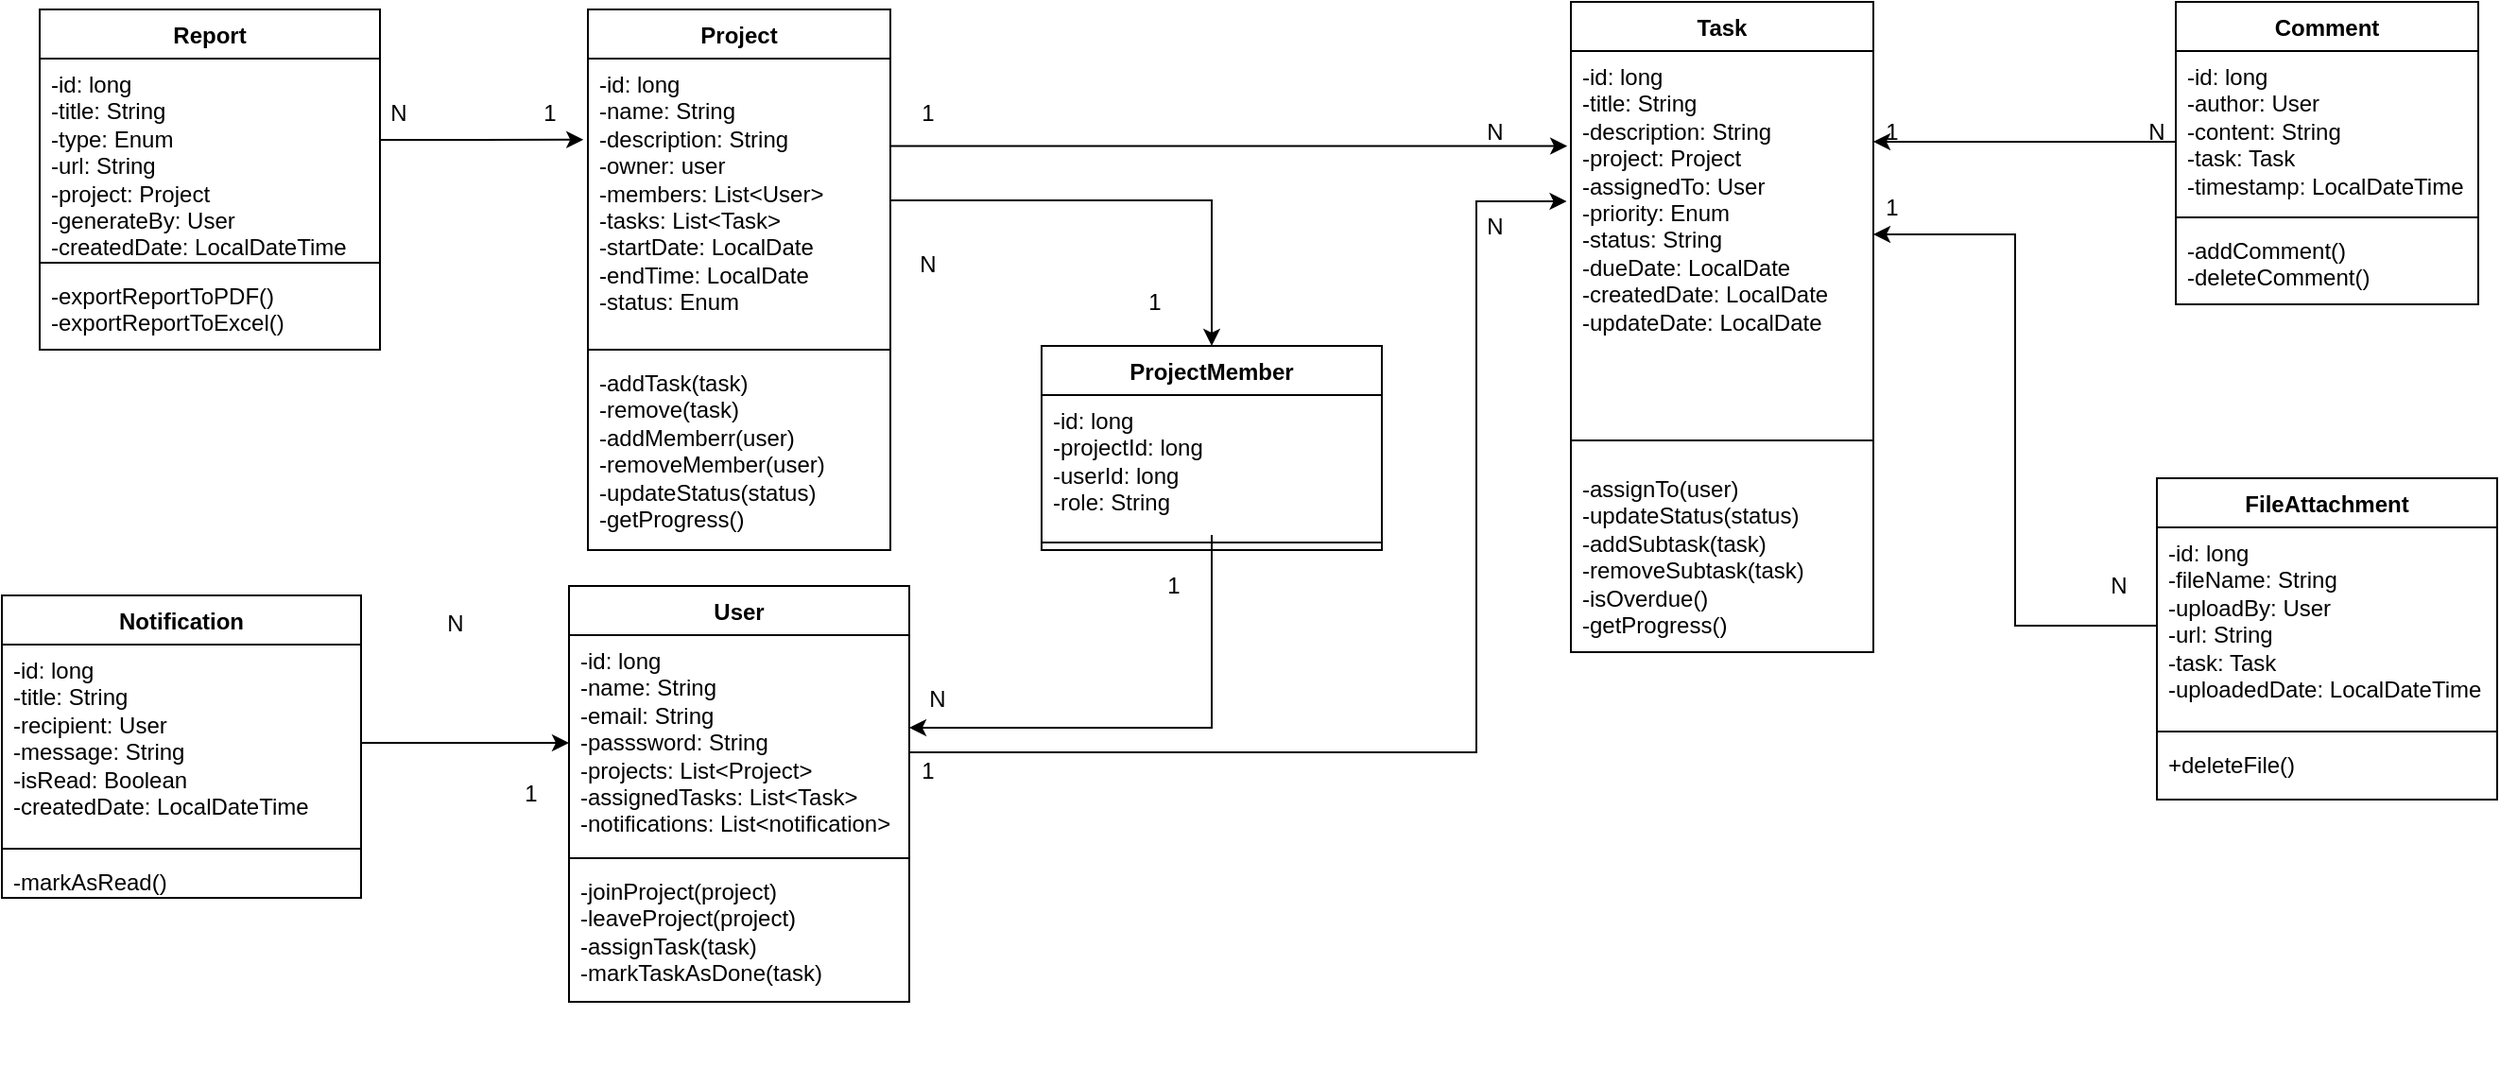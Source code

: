 <mxfile version="26.2.14">
  <diagram id="C5RBs43oDa-KdzZeNtuy" name="Page-1">
    <mxGraphModel dx="2418" dy="670" grid="1" gridSize="10" guides="1" tooltips="1" connect="1" arrows="1" fold="1" page="1" pageScale="1" pageWidth="827" pageHeight="1169" math="0" shadow="0">
      <root>
        <mxCell id="WIyWlLk6GJQsqaUBKTNV-0" />
        <mxCell id="WIyWlLk6GJQsqaUBKTNV-1" parent="WIyWlLk6GJQsqaUBKTNV-0" />
        <mxCell id="zriCwS3uAFaA8U-9Uzes-4" value="Project" style="swimlane;fontStyle=1;align=center;verticalAlign=top;childLayout=stackLayout;horizontal=1;startSize=26;horizontalStack=0;resizeParent=1;resizeParentMax=0;resizeLast=0;collapsible=1;marginBottom=0;whiteSpace=wrap;html=1;" parent="WIyWlLk6GJQsqaUBKTNV-1" vertex="1">
          <mxGeometry x="-470" y="10" width="160" height="286" as="geometry" />
        </mxCell>
        <mxCell id="zriCwS3uAFaA8U-9Uzes-5" value="-id: long&lt;div&gt;-name: String&lt;/div&gt;&lt;div&gt;-description: String&lt;/div&gt;&lt;div&gt;-owner: user&lt;/div&gt;&lt;div&gt;-members: List&amp;lt;User&amp;gt;&lt;/div&gt;&lt;div&gt;-tasks: List&amp;lt;Task&amp;gt;&lt;/div&gt;&lt;div&gt;-startDate: LocalDate&lt;/div&gt;&lt;div&gt;-endTime: LocalDate&lt;/div&gt;&lt;div&gt;-status: Enum&lt;/div&gt;&lt;div&gt;&lt;br&gt;&lt;/div&gt;" style="text;strokeColor=none;fillColor=none;align=left;verticalAlign=top;spacingLeft=4;spacingRight=4;overflow=hidden;rotatable=0;points=[[0,0.5],[1,0.5]];portConstraint=eastwest;whiteSpace=wrap;html=1;" parent="zriCwS3uAFaA8U-9Uzes-4" vertex="1">
          <mxGeometry y="26" width="160" height="150" as="geometry" />
        </mxCell>
        <mxCell id="zriCwS3uAFaA8U-9Uzes-6" value="" style="line;strokeWidth=1;fillColor=none;align=left;verticalAlign=middle;spacingTop=-1;spacingLeft=3;spacingRight=3;rotatable=0;labelPosition=right;points=[];portConstraint=eastwest;strokeColor=inherit;" parent="zriCwS3uAFaA8U-9Uzes-4" vertex="1">
          <mxGeometry y="176" width="160" height="8" as="geometry" />
        </mxCell>
        <mxCell id="zriCwS3uAFaA8U-9Uzes-7" value="-addTask(task)&lt;div&gt;-remove(task)&lt;/div&gt;&lt;div&gt;-addMemberr(user)&lt;/div&gt;&lt;div&gt;-removeMember(user)&lt;/div&gt;&lt;div&gt;-updateStatus(status)&lt;/div&gt;&lt;div&gt;-getProgress()&lt;/div&gt;" style="text;strokeColor=none;fillColor=none;align=left;verticalAlign=top;spacingLeft=4;spacingRight=4;overflow=hidden;rotatable=0;points=[[0,0.5],[1,0.5]];portConstraint=eastwest;whiteSpace=wrap;html=1;" parent="zriCwS3uAFaA8U-9Uzes-4" vertex="1">
          <mxGeometry y="184" width="160" height="102" as="geometry" />
        </mxCell>
        <mxCell id="zriCwS3uAFaA8U-9Uzes-8" value="Task" style="swimlane;fontStyle=1;align=center;verticalAlign=top;childLayout=stackLayout;horizontal=1;startSize=26;horizontalStack=0;resizeParent=1;resizeParentMax=0;resizeLast=0;collapsible=1;marginBottom=0;whiteSpace=wrap;html=1;" parent="WIyWlLk6GJQsqaUBKTNV-1" vertex="1">
          <mxGeometry x="50" y="6" width="160" height="344" as="geometry" />
        </mxCell>
        <mxCell id="zriCwS3uAFaA8U-9Uzes-9" value="-id: long&lt;div&gt;-title: String&lt;/div&gt;&lt;div&gt;-description: String&lt;/div&gt;&lt;div&gt;-project: Project&lt;/div&gt;&lt;div&gt;-assignedTo: User&lt;/div&gt;&lt;div&gt;&lt;span style=&quot;background-color: transparent; color: light-dark(rgb(0, 0, 0), rgb(255, 255, 255));&quot;&gt;-priority: Enum&lt;/span&gt;&lt;/div&gt;&lt;div&gt;-status: String&lt;/div&gt;&lt;div&gt;-dueDate:&amp;nbsp;&lt;span style=&quot;background-color: transparent; color: light-dark(rgb(0, 0, 0), rgb(255, 255, 255));&quot;&gt;LocalDate&lt;/span&gt;&lt;/div&gt;&lt;div&gt;-createdDate:&amp;nbsp;&lt;span style=&quot;background-color: transparent; color: light-dark(rgb(0, 0, 0), rgb(255, 255, 255));&quot;&gt;LocalDate&lt;/span&gt;&lt;/div&gt;&lt;div&gt;-updateDate:&amp;nbsp;&lt;span style=&quot;background-color: transparent; color: light-dark(rgb(0, 0, 0), rgb(255, 255, 255));&quot;&gt;LocalDate&lt;/span&gt;&lt;/div&gt;&lt;div&gt;&lt;br&gt;&lt;/div&gt;" style="text;strokeColor=none;fillColor=none;align=left;verticalAlign=top;spacingLeft=4;spacingRight=4;overflow=hidden;rotatable=0;points=[[0,0.5],[1,0.5]];portConstraint=eastwest;whiteSpace=wrap;html=1;" parent="zriCwS3uAFaA8U-9Uzes-8" vertex="1">
          <mxGeometry y="26" width="160" height="194" as="geometry" />
        </mxCell>
        <mxCell id="zriCwS3uAFaA8U-9Uzes-10" value="" style="line;strokeWidth=1;fillColor=none;align=left;verticalAlign=middle;spacingTop=-1;spacingLeft=3;spacingRight=3;rotatable=0;labelPosition=right;points=[];portConstraint=eastwest;strokeColor=inherit;" parent="zriCwS3uAFaA8U-9Uzes-8" vertex="1">
          <mxGeometry y="220" width="160" height="24" as="geometry" />
        </mxCell>
        <mxCell id="zriCwS3uAFaA8U-9Uzes-16" value="-assignTo(user)&lt;div&gt;-updateStatus(status)&lt;/div&gt;&lt;div&gt;-addSubtask(task)&lt;/div&gt;&lt;div&gt;-removeSubtask(task)&lt;/div&gt;&lt;div&gt;-isOverdue()&lt;/div&gt;&lt;div&gt;-getProgress()&lt;/div&gt;" style="text;strokeColor=none;fillColor=none;align=left;verticalAlign=top;spacingLeft=4;spacingRight=4;overflow=hidden;rotatable=0;points=[[0,0.5],[1,0.5]];portConstraint=eastwest;whiteSpace=wrap;html=1;" parent="zriCwS3uAFaA8U-9Uzes-8" vertex="1">
          <mxGeometry y="244" width="160" height="100" as="geometry" />
        </mxCell>
        <mxCell id="zriCwS3uAFaA8U-9Uzes-13" value="&lt;span style=&quot;color: rgba(0, 0, 0, 0); font-family: monospace; font-size: 0px; text-align: start;&quot;&gt;%3CmxGraphModel%3E%3Croot%3E%3CmxCell%20id%3D%220%22%2F%3E%3CmxCell%20id%3D%221%22%20parent%3D%220%22%2F%3E%3CmxCell%20id%3D%222%22%20value%3D%22%2B%20assignTo(user)%26lt%3Bdiv%26gt%3B%2BupdateStatus(status)%26lt%3B%2Fdiv%26gt%3B%26lt%3Bdiv%26gt%3B%2BaddSubtask(task)%26lt%3B%2Fdiv%26gt%3B%26lt%3Bdiv%26gt%3B%2BremoveSubtask(task)%26lt%3B%2Fdiv%26gt%3B%26lt%3Bdiv%26gt%3B%2BisOverdue()%26lt%3B%2Fdiv%26gt%3B%26lt%3Bdiv%26gt%3B%2BgetProgress()%26lt%3B%2Fdiv%26gt%3B%22%20style%3D%22text%3BstrokeColor%3Dnone%3BfillColor%3Dnone%3Balign%3Dleft%3BverticalAlign%3Dtop%3BspacingLeft%3D4%3BspacingRight%3D4%3Boverflow%3Dhidden%3Brotatable%3D0%3Bpoints%3D%5B%5B0%2C0.5%5D%2C%5B1%2C0.5%5D%5D%3BportConstraint%3Deastwest%3BwhiteSpace%3Dwrap%3Bhtml%3D1%3B%22%20vertex%3D%221%22%20parent%3D%221%22%3E%3CmxGeometry%20x%3D%22-50%22%20y%3D%22594%22%20width%3D%22160%22%20height%3D%2284%22%20as%3D%22geometry%22%2F%3E%3C%2FmxCell%3E%3C%2Froot%3E%3C%2FmxGraphModel%3E&lt;/span&gt;" style="text;html=1;align=center;verticalAlign=middle;resizable=0;points=[];autosize=1;strokeColor=none;fillColor=none;" parent="WIyWlLk6GJQsqaUBKTNV-1" vertex="1">
          <mxGeometry x="-20" y="548" width="20" height="30" as="geometry" />
        </mxCell>
        <mxCell id="zriCwS3uAFaA8U-9Uzes-18" value="User" style="swimlane;fontStyle=1;align=center;verticalAlign=top;childLayout=stackLayout;horizontal=1;startSize=26;horizontalStack=0;resizeParent=1;resizeParentMax=0;resizeLast=0;collapsible=1;marginBottom=0;whiteSpace=wrap;html=1;" parent="WIyWlLk6GJQsqaUBKTNV-1" vertex="1">
          <mxGeometry x="-480" y="315" width="180" height="220" as="geometry" />
        </mxCell>
        <mxCell id="zriCwS3uAFaA8U-9Uzes-19" value="-id: long&lt;div&gt;&lt;span style=&quot;background-color: transparent; color: light-dark(rgb(0, 0, 0), rgb(255, 255, 255));&quot;&gt;-name: String&lt;/span&gt;&lt;div&gt;-email: String&lt;/div&gt;&lt;div&gt;-passsword: String&lt;/div&gt;&lt;div&gt;-projects: List&amp;lt;Project&amp;gt;&lt;/div&gt;&lt;div&gt;-assignedTasks: List&amp;lt;Task&amp;gt;&lt;/div&gt;&lt;div&gt;-notifications: List&amp;lt;notification&amp;gt;&lt;/div&gt;&lt;/div&gt;" style="text;strokeColor=none;fillColor=none;align=left;verticalAlign=top;spacingLeft=4;spacingRight=4;overflow=hidden;rotatable=0;points=[[0,0.5],[1,0.5]];portConstraint=eastwest;whiteSpace=wrap;html=1;" parent="zriCwS3uAFaA8U-9Uzes-18" vertex="1">
          <mxGeometry y="26" width="180" height="114" as="geometry" />
        </mxCell>
        <mxCell id="zriCwS3uAFaA8U-9Uzes-20" value="" style="line;strokeWidth=1;fillColor=none;align=left;verticalAlign=middle;spacingTop=-1;spacingLeft=3;spacingRight=3;rotatable=0;labelPosition=right;points=[];portConstraint=eastwest;strokeColor=inherit;" parent="zriCwS3uAFaA8U-9Uzes-18" vertex="1">
          <mxGeometry y="140" width="180" height="8" as="geometry" />
        </mxCell>
        <mxCell id="zriCwS3uAFaA8U-9Uzes-21" value="-joinProject(project)&lt;div&gt;-leaveProject(project)&lt;/div&gt;&lt;div&gt;-assignTask(task)&lt;/div&gt;&lt;div&gt;-markTaskAsDone(task)&lt;/div&gt;" style="text;strokeColor=none;fillColor=none;align=left;verticalAlign=top;spacingLeft=4;spacingRight=4;overflow=hidden;rotatable=0;points=[[0,0.5],[1,0.5]];portConstraint=eastwest;whiteSpace=wrap;html=1;" parent="zriCwS3uAFaA8U-9Uzes-18" vertex="1">
          <mxGeometry y="148" width="180" height="72" as="geometry" />
        </mxCell>
        <mxCell id="zriCwS3uAFaA8U-9Uzes-42" style="edgeStyle=orthogonalEdgeStyle;rounded=0;orthogonalLoop=1;jettySize=auto;html=1;" parent="WIyWlLk6GJQsqaUBKTNV-1" source="zriCwS3uAFaA8U-9Uzes-22" target="zriCwS3uAFaA8U-9Uzes-9" edge="1">
          <mxGeometry relative="1" as="geometry">
            <Array as="points">
              <mxPoint x="280" y="80" />
              <mxPoint x="280" y="80" />
            </Array>
          </mxGeometry>
        </mxCell>
        <mxCell id="zriCwS3uAFaA8U-9Uzes-22" value="Comment" style="swimlane;fontStyle=1;align=center;verticalAlign=top;childLayout=stackLayout;horizontal=1;startSize=26;horizontalStack=0;resizeParent=1;resizeParentMax=0;resizeLast=0;collapsible=1;marginBottom=0;whiteSpace=wrap;html=1;" parent="WIyWlLk6GJQsqaUBKTNV-1" vertex="1">
          <mxGeometry x="370" y="6" width="160" height="160" as="geometry" />
        </mxCell>
        <mxCell id="zriCwS3uAFaA8U-9Uzes-23" value="-id: long&lt;div&gt;-author: User&lt;/div&gt;&lt;div&gt;-content: String&lt;/div&gt;&lt;div&gt;-task: Task&lt;/div&gt;&lt;div&gt;-timestamp:&amp;nbsp;&lt;span style=&quot;background-color: transparent; color: light-dark(rgb(0, 0, 0), rgb(255, 255, 255));&quot;&gt;LocalDateTime&lt;/span&gt;&lt;/div&gt;&lt;div&gt;&lt;br&gt;&lt;/div&gt;" style="text;strokeColor=none;fillColor=none;align=left;verticalAlign=top;spacingLeft=4;spacingRight=4;overflow=hidden;rotatable=0;points=[[0,0.5],[1,0.5]];portConstraint=eastwest;whiteSpace=wrap;html=1;" parent="zriCwS3uAFaA8U-9Uzes-22" vertex="1">
          <mxGeometry y="26" width="160" height="84" as="geometry" />
        </mxCell>
        <mxCell id="zriCwS3uAFaA8U-9Uzes-24" value="" style="line;strokeWidth=1;fillColor=none;align=left;verticalAlign=middle;spacingTop=-1;spacingLeft=3;spacingRight=3;rotatable=0;labelPosition=right;points=[];portConstraint=eastwest;strokeColor=inherit;" parent="zriCwS3uAFaA8U-9Uzes-22" vertex="1">
          <mxGeometry y="110" width="160" height="8" as="geometry" />
        </mxCell>
        <mxCell id="zriCwS3uAFaA8U-9Uzes-25" value="-addComment()&lt;div&gt;-deleteComment()&lt;/div&gt;" style="text;strokeColor=none;fillColor=none;align=left;verticalAlign=top;spacingLeft=4;spacingRight=4;overflow=hidden;rotatable=0;points=[[0,0.5],[1,0.5]];portConstraint=eastwest;whiteSpace=wrap;html=1;" parent="zriCwS3uAFaA8U-9Uzes-22" vertex="1">
          <mxGeometry y="118" width="160" height="42" as="geometry" />
        </mxCell>
        <mxCell id="zriCwS3uAFaA8U-9Uzes-32" value="FileAttachment" style="swimlane;fontStyle=1;align=center;verticalAlign=top;childLayout=stackLayout;horizontal=1;startSize=26;horizontalStack=0;resizeParent=1;resizeParentMax=0;resizeLast=0;collapsible=1;marginBottom=0;whiteSpace=wrap;html=1;" parent="WIyWlLk6GJQsqaUBKTNV-1" vertex="1">
          <mxGeometry x="360" y="258" width="180" height="170" as="geometry" />
        </mxCell>
        <mxCell id="zriCwS3uAFaA8U-9Uzes-33" value="-id: long&lt;div&gt;&lt;span style=&quot;background-color: transparent; color: light-dark(rgb(0, 0, 0), rgb(255, 255, 255));&quot;&gt;-fileName: String&lt;/span&gt;&lt;/div&gt;&lt;div&gt;&lt;span style=&quot;background-color: transparent; color: light-dark(rgb(0, 0, 0), rgb(255, 255, 255));&quot;&gt;-uploadBy: User&lt;/span&gt;&lt;/div&gt;&lt;div&gt;-url: String&lt;/div&gt;&lt;div&gt;&lt;span style=&quot;background-color: transparent; color: light-dark(rgb(0, 0, 0), rgb(255, 255, 255));&quot;&gt;-task: Task&lt;/span&gt;&lt;/div&gt;&lt;div&gt;-uploadedDate:&amp;nbsp;&lt;span style=&quot;background-color: transparent; color: light-dark(rgb(0, 0, 0), rgb(255, 255, 255));&quot;&gt;LocalDateTime&lt;/span&gt;&lt;/div&gt;&lt;div&gt;&lt;br&gt;&lt;/div&gt;" style="text;strokeColor=none;fillColor=none;align=left;verticalAlign=top;spacingLeft=4;spacingRight=4;overflow=hidden;rotatable=0;points=[[0,0.5],[1,0.5]];portConstraint=eastwest;whiteSpace=wrap;html=1;" parent="zriCwS3uAFaA8U-9Uzes-32" vertex="1">
          <mxGeometry y="26" width="180" height="104" as="geometry" />
        </mxCell>
        <mxCell id="zriCwS3uAFaA8U-9Uzes-34" value="" style="line;strokeWidth=1;fillColor=none;align=left;verticalAlign=middle;spacingTop=-1;spacingLeft=3;spacingRight=3;rotatable=0;labelPosition=right;points=[];portConstraint=eastwest;strokeColor=inherit;" parent="zriCwS3uAFaA8U-9Uzes-32" vertex="1">
          <mxGeometry y="130" width="180" height="8" as="geometry" />
        </mxCell>
        <mxCell id="zriCwS3uAFaA8U-9Uzes-35" value="+deleteFile()" style="text;strokeColor=none;fillColor=none;align=left;verticalAlign=top;spacingLeft=4;spacingRight=4;overflow=hidden;rotatable=0;points=[[0,0.5],[1,0.5]];portConstraint=eastwest;whiteSpace=wrap;html=1;" parent="zriCwS3uAFaA8U-9Uzes-32" vertex="1">
          <mxGeometry y="138" width="180" height="32" as="geometry" />
        </mxCell>
        <mxCell id="zriCwS3uAFaA8U-9Uzes-44" style="edgeStyle=orthogonalEdgeStyle;rounded=0;orthogonalLoop=1;jettySize=auto;html=1;entryX=1;entryY=0.5;entryDx=0;entryDy=0;" parent="WIyWlLk6GJQsqaUBKTNV-1" source="zriCwS3uAFaA8U-9Uzes-33" target="zriCwS3uAFaA8U-9Uzes-9" edge="1">
          <mxGeometry relative="1" as="geometry" />
        </mxCell>
        <mxCell id="zriCwS3uAFaA8U-9Uzes-28" value="Notification" style="swimlane;fontStyle=1;align=center;verticalAlign=top;childLayout=stackLayout;horizontal=1;startSize=26;horizontalStack=0;resizeParent=1;resizeParentMax=0;resizeLast=0;collapsible=1;marginBottom=0;whiteSpace=wrap;html=1;" parent="WIyWlLk6GJQsqaUBKTNV-1" vertex="1">
          <mxGeometry x="-780" y="320" width="190" height="160" as="geometry" />
        </mxCell>
        <mxCell id="zriCwS3uAFaA8U-9Uzes-29" value="-id: long&lt;br&gt;-title: String&lt;br&gt;&lt;div&gt;&lt;span style=&quot;background-color: transparent; color: light-dark(rgb(0, 0, 0), rgb(255, 255, 255));&quot;&gt;-recipient: User&lt;/span&gt;&lt;/div&gt;&lt;div&gt;-message: String&lt;/div&gt;&lt;div&gt;-isRead: Boolean&lt;/div&gt;&lt;div&gt;-createdDate:&amp;nbsp;&lt;span style=&quot;background-color: transparent; color: light-dark(rgb(0, 0, 0), rgb(255, 255, 255));&quot;&gt;LocalDateTime&lt;/span&gt;&lt;/div&gt;&lt;div&gt;&lt;br&gt;&lt;/div&gt;" style="text;strokeColor=none;fillColor=none;align=left;verticalAlign=top;spacingLeft=4;spacingRight=4;overflow=hidden;rotatable=0;points=[[0,0.5],[1,0.5]];portConstraint=eastwest;whiteSpace=wrap;html=1;" parent="zriCwS3uAFaA8U-9Uzes-28" vertex="1">
          <mxGeometry y="26" width="190" height="104" as="geometry" />
        </mxCell>
        <mxCell id="zriCwS3uAFaA8U-9Uzes-30" value="" style="line;strokeWidth=1;fillColor=none;align=left;verticalAlign=middle;spacingTop=-1;spacingLeft=3;spacingRight=3;rotatable=0;labelPosition=right;points=[];portConstraint=eastwest;strokeColor=inherit;" parent="zriCwS3uAFaA8U-9Uzes-28" vertex="1">
          <mxGeometry y="130" width="190" height="8" as="geometry" />
        </mxCell>
        <mxCell id="zriCwS3uAFaA8U-9Uzes-31" value="-markAsRead()" style="text;strokeColor=none;fillColor=none;align=left;verticalAlign=top;spacingLeft=4;spacingRight=4;overflow=hidden;rotatable=0;points=[[0,0.5],[1,0.5]];portConstraint=eastwest;whiteSpace=wrap;html=1;" parent="zriCwS3uAFaA8U-9Uzes-28" vertex="1">
          <mxGeometry y="138" width="190" height="22" as="geometry" />
        </mxCell>
        <mxCell id="zriCwS3uAFaA8U-9Uzes-47" style="edgeStyle=orthogonalEdgeStyle;rounded=0;orthogonalLoop=1;jettySize=auto;html=1;entryX=-0.012;entryY=0.259;entryDx=0;entryDy=0;entryPerimeter=0;" parent="WIyWlLk6GJQsqaUBKTNV-1" source="zriCwS3uAFaA8U-9Uzes-5" target="zriCwS3uAFaA8U-9Uzes-9" edge="1">
          <mxGeometry relative="1" as="geometry">
            <Array as="points">
              <mxPoint x="-290" y="82" />
            </Array>
          </mxGeometry>
        </mxCell>
        <mxCell id="zriCwS3uAFaA8U-9Uzes-49" value="N" style="text;strokeColor=none;align=center;fillColor=none;html=1;verticalAlign=middle;whiteSpace=wrap;rounded=0;" parent="WIyWlLk6GJQsqaUBKTNV-1" vertex="1">
          <mxGeometry x="-320" y="360" width="70" height="30" as="geometry" />
        </mxCell>
        <mxCell id="zriCwS3uAFaA8U-9Uzes-50" value="N" style="text;strokeColor=none;align=center;fillColor=none;html=1;verticalAlign=middle;whiteSpace=wrap;rounded=0;" parent="WIyWlLk6GJQsqaUBKTNV-1" vertex="1">
          <mxGeometry x="-20" y="60" width="60" height="30" as="geometry" />
        </mxCell>
        <mxCell id="zriCwS3uAFaA8U-9Uzes-52" value="1" style="text;strokeColor=none;align=center;fillColor=none;html=1;verticalAlign=middle;whiteSpace=wrap;rounded=0;" parent="WIyWlLk6GJQsqaUBKTNV-1" vertex="1">
          <mxGeometry x="-320" y="50" width="60" height="30" as="geometry" />
        </mxCell>
        <mxCell id="zriCwS3uAFaA8U-9Uzes-53" value="1" style="text;strokeColor=none;align=center;fillColor=none;html=1;verticalAlign=middle;whiteSpace=wrap;rounded=0;" parent="WIyWlLk6GJQsqaUBKTNV-1" vertex="1">
          <mxGeometry x="-320" y="398" width="60" height="30" as="geometry" />
        </mxCell>
        <mxCell id="zriCwS3uAFaA8U-9Uzes-55" style="edgeStyle=orthogonalEdgeStyle;rounded=0;orthogonalLoop=1;jettySize=auto;html=1;entryX=-0.014;entryY=0.41;entryDx=0;entryDy=0;entryPerimeter=0;" parent="WIyWlLk6GJQsqaUBKTNV-1" source="zriCwS3uAFaA8U-9Uzes-19" target="zriCwS3uAFaA8U-9Uzes-9" edge="1">
          <mxGeometry relative="1" as="geometry">
            <Array as="points">
              <mxPoint y="403" />
              <mxPoint y="112" />
            </Array>
          </mxGeometry>
        </mxCell>
        <mxCell id="zriCwS3uAFaA8U-9Uzes-60" value="1" style="text;strokeColor=none;align=center;fillColor=none;html=1;verticalAlign=middle;whiteSpace=wrap;rounded=0;" parent="WIyWlLk6GJQsqaUBKTNV-1" vertex="1">
          <mxGeometry x="-530" y="410" width="60" height="30" as="geometry" />
        </mxCell>
        <mxCell id="zriCwS3uAFaA8U-9Uzes-62" value="N" style="text;strokeColor=none;align=center;fillColor=none;html=1;verticalAlign=middle;whiteSpace=wrap;rounded=0;" parent="WIyWlLk6GJQsqaUBKTNV-1" vertex="1">
          <mxGeometry x="-570" y="320" width="60" height="30" as="geometry" />
        </mxCell>
        <mxCell id="zriCwS3uAFaA8U-9Uzes-63" value="1" style="text;strokeColor=none;align=center;fillColor=none;html=1;verticalAlign=middle;whiteSpace=wrap;rounded=0;" parent="WIyWlLk6GJQsqaUBKTNV-1" vertex="1">
          <mxGeometry x="190" y="100" width="60" height="30" as="geometry" />
        </mxCell>
        <mxCell id="zriCwS3uAFaA8U-9Uzes-64" value="1" style="text;strokeColor=none;align=center;fillColor=none;html=1;verticalAlign=middle;whiteSpace=wrap;rounded=0;" parent="WIyWlLk6GJQsqaUBKTNV-1" vertex="1">
          <mxGeometry x="190" y="60" width="60" height="30" as="geometry" />
        </mxCell>
        <mxCell id="zriCwS3uAFaA8U-9Uzes-65" value="N" style="text;strokeColor=none;align=center;fillColor=none;html=1;verticalAlign=middle;whiteSpace=wrap;rounded=0;" parent="WIyWlLk6GJQsqaUBKTNV-1" vertex="1">
          <mxGeometry x="-600" y="50" width="60" height="30" as="geometry" />
        </mxCell>
        <mxCell id="zriCwS3uAFaA8U-9Uzes-66" value="N" style="text;strokeColor=none;align=center;fillColor=none;html=1;verticalAlign=middle;whiteSpace=wrap;rounded=0;" parent="WIyWlLk6GJQsqaUBKTNV-1" vertex="1">
          <mxGeometry x="310" y="300" width="60" height="30" as="geometry" />
        </mxCell>
        <mxCell id="zriCwS3uAFaA8U-9Uzes-67" value="N" style="text;strokeColor=none;align=center;fillColor=none;html=1;verticalAlign=middle;whiteSpace=wrap;rounded=0;" parent="WIyWlLk6GJQsqaUBKTNV-1" vertex="1">
          <mxGeometry x="-320" y="130" width="60" height="30" as="geometry" />
        </mxCell>
        <mxCell id="zriCwS3uAFaA8U-9Uzes-68" value="N" style="text;strokeColor=none;align=center;fillColor=none;html=1;verticalAlign=middle;whiteSpace=wrap;rounded=0;" parent="WIyWlLk6GJQsqaUBKTNV-1" vertex="1">
          <mxGeometry x="-20" y="110" width="60" height="30" as="geometry" />
        </mxCell>
        <mxCell id="qzhDH7qxnKS3ORFJ7gpC-5" value="ProjectMember" style="swimlane;fontStyle=1;align=center;verticalAlign=top;childLayout=stackLayout;horizontal=1;startSize=26;horizontalStack=0;resizeParent=1;resizeParentMax=0;resizeLast=0;collapsible=1;marginBottom=0;whiteSpace=wrap;html=1;" vertex="1" parent="WIyWlLk6GJQsqaUBKTNV-1">
          <mxGeometry x="-230" y="188" width="180" height="108" as="geometry" />
        </mxCell>
        <mxCell id="qzhDH7qxnKS3ORFJ7gpC-6" value="-id: long&lt;div&gt;-projectId: long&lt;/div&gt;&lt;div&gt;-userId: long&lt;/div&gt;&lt;div&gt;-role: String&lt;/div&gt;" style="text;strokeColor=none;fillColor=none;align=left;verticalAlign=top;spacingLeft=4;spacingRight=4;overflow=hidden;rotatable=0;points=[[0,0.5],[1,0.5]];portConstraint=eastwest;whiteSpace=wrap;html=1;" vertex="1" parent="qzhDH7qxnKS3ORFJ7gpC-5">
          <mxGeometry y="26" width="180" height="74" as="geometry" />
        </mxCell>
        <mxCell id="qzhDH7qxnKS3ORFJ7gpC-7" value="" style="line;strokeWidth=1;fillColor=none;align=left;verticalAlign=middle;spacingTop=-1;spacingLeft=3;spacingRight=3;rotatable=0;labelPosition=right;points=[];portConstraint=eastwest;strokeColor=inherit;" vertex="1" parent="qzhDH7qxnKS3ORFJ7gpC-5">
          <mxGeometry y="100" width="180" height="8" as="geometry" />
        </mxCell>
        <mxCell id="qzhDH7qxnKS3ORFJ7gpC-9" style="edgeStyle=orthogonalEdgeStyle;rounded=0;orthogonalLoop=1;jettySize=auto;html=1;" edge="1" parent="WIyWlLk6GJQsqaUBKTNV-1" source="zriCwS3uAFaA8U-9Uzes-5" target="qzhDH7qxnKS3ORFJ7gpC-5">
          <mxGeometry relative="1" as="geometry" />
        </mxCell>
        <mxCell id="qzhDH7qxnKS3ORFJ7gpC-10" style="edgeStyle=orthogonalEdgeStyle;rounded=0;orthogonalLoop=1;jettySize=auto;html=1;" edge="1" parent="WIyWlLk6GJQsqaUBKTNV-1" source="qzhDH7qxnKS3ORFJ7gpC-6" target="zriCwS3uAFaA8U-9Uzes-18">
          <mxGeometry relative="1" as="geometry">
            <Array as="points">
              <mxPoint x="-140" y="390" />
            </Array>
          </mxGeometry>
        </mxCell>
        <mxCell id="qzhDH7qxnKS3ORFJ7gpC-11" value="1" style="text;strokeColor=none;align=center;fillColor=none;html=1;verticalAlign=middle;whiteSpace=wrap;rounded=0;" vertex="1" parent="WIyWlLk6GJQsqaUBKTNV-1">
          <mxGeometry x="-200" y="150" width="60" height="30" as="geometry" />
        </mxCell>
        <mxCell id="qzhDH7qxnKS3ORFJ7gpC-13" value="1" style="text;strokeColor=none;align=center;fillColor=none;html=1;verticalAlign=middle;whiteSpace=wrap;rounded=0;" vertex="1" parent="WIyWlLk6GJQsqaUBKTNV-1">
          <mxGeometry x="-190" y="300" width="60" height="30" as="geometry" />
        </mxCell>
        <mxCell id="qzhDH7qxnKS3ORFJ7gpC-18" value="Report" style="swimlane;fontStyle=1;align=center;verticalAlign=top;childLayout=stackLayout;horizontal=1;startSize=26;horizontalStack=0;resizeParent=1;resizeParentMax=0;resizeLast=0;collapsible=1;marginBottom=0;whiteSpace=wrap;html=1;" vertex="1" parent="WIyWlLk6GJQsqaUBKTNV-1">
          <mxGeometry x="-760" y="10" width="180" height="180" as="geometry" />
        </mxCell>
        <mxCell id="qzhDH7qxnKS3ORFJ7gpC-19" value="-id: long&lt;div&gt;&lt;span style=&quot;background-color: transparent; color: light-dark(rgb(0, 0, 0), rgb(255, 255, 255));&quot;&gt;-title: String&lt;/span&gt;&lt;/div&gt;&lt;div&gt;&lt;span style=&quot;background-color: transparent; color: light-dark(rgb(0, 0, 0), rgb(255, 255, 255));&quot;&gt;-type: Enum&lt;/span&gt;&lt;/div&gt;&lt;div&gt;-url: String&lt;/div&gt;&lt;div&gt;&lt;span style=&quot;background-color: transparent; color: light-dark(rgb(0, 0, 0), rgb(255, 255, 255));&quot;&gt;-project: Project&lt;/span&gt;&lt;/div&gt;&lt;div&gt;-generateBy: User&lt;/div&gt;&lt;div&gt;-createdDate:&amp;nbsp;&lt;span style=&quot;background-color: transparent; color: light-dark(rgb(0, 0, 0), rgb(255, 255, 255));&quot;&gt;LocalDateTime&lt;/span&gt;&lt;/div&gt;&lt;div&gt;&lt;br&gt;&lt;/div&gt;" style="text;strokeColor=none;fillColor=none;align=left;verticalAlign=top;spacingLeft=4;spacingRight=4;overflow=hidden;rotatable=0;points=[[0,0.5],[1,0.5]];portConstraint=eastwest;whiteSpace=wrap;html=1;" vertex="1" parent="qzhDH7qxnKS3ORFJ7gpC-18">
          <mxGeometry y="26" width="180" height="104" as="geometry" />
        </mxCell>
        <mxCell id="qzhDH7qxnKS3ORFJ7gpC-20" value="" style="line;strokeWidth=1;fillColor=none;align=left;verticalAlign=middle;spacingTop=-1;spacingLeft=3;spacingRight=3;rotatable=0;labelPosition=right;points=[];portConstraint=eastwest;strokeColor=inherit;" vertex="1" parent="qzhDH7qxnKS3ORFJ7gpC-18">
          <mxGeometry y="130" width="180" height="8" as="geometry" />
        </mxCell>
        <mxCell id="qzhDH7qxnKS3ORFJ7gpC-21" value="-exportReportToPDF()&lt;div&gt;-&lt;span style=&quot;background-color: transparent; color: light-dark(rgb(0, 0, 0), rgb(255, 255, 255));&quot;&gt;exportReportToExcel()&lt;/span&gt;&lt;/div&gt;" style="text;strokeColor=none;fillColor=none;align=left;verticalAlign=top;spacingLeft=4;spacingRight=4;overflow=hidden;rotatable=0;points=[[0,0.5],[1,0.5]];portConstraint=eastwest;whiteSpace=wrap;html=1;" vertex="1" parent="qzhDH7qxnKS3ORFJ7gpC-18">
          <mxGeometry y="138" width="180" height="42" as="geometry" />
        </mxCell>
        <mxCell id="qzhDH7qxnKS3ORFJ7gpC-26" style="edgeStyle=orthogonalEdgeStyle;rounded=0;orthogonalLoop=1;jettySize=auto;html=1;entryX=-0.015;entryY=0.286;entryDx=0;entryDy=0;entryPerimeter=0;" edge="1" parent="WIyWlLk6GJQsqaUBKTNV-1" source="qzhDH7qxnKS3ORFJ7gpC-19" target="zriCwS3uAFaA8U-9Uzes-5">
          <mxGeometry relative="1" as="geometry">
            <Array as="points">
              <mxPoint x="-550" y="79" />
              <mxPoint x="-550" y="79" />
            </Array>
          </mxGeometry>
        </mxCell>
        <mxCell id="qzhDH7qxnKS3ORFJ7gpC-29" value="1" style="text;strokeColor=none;align=center;fillColor=none;html=1;verticalAlign=middle;whiteSpace=wrap;rounded=0;" vertex="1" parent="WIyWlLk6GJQsqaUBKTNV-1">
          <mxGeometry x="-520" y="50" width="60" height="30" as="geometry" />
        </mxCell>
        <mxCell id="qzhDH7qxnKS3ORFJ7gpC-34" style="edgeStyle=orthogonalEdgeStyle;rounded=0;orthogonalLoop=1;jettySize=auto;html=1;" edge="1" parent="WIyWlLk6GJQsqaUBKTNV-1" source="zriCwS3uAFaA8U-9Uzes-29" target="zriCwS3uAFaA8U-9Uzes-19">
          <mxGeometry relative="1" as="geometry" />
        </mxCell>
        <mxCell id="qzhDH7qxnKS3ORFJ7gpC-35" value="N" style="text;strokeColor=none;align=center;fillColor=none;html=1;verticalAlign=middle;whiteSpace=wrap;rounded=0;" vertex="1" parent="WIyWlLk6GJQsqaUBKTNV-1">
          <mxGeometry x="330" y="60" width="60" height="30" as="geometry" />
        </mxCell>
      </root>
    </mxGraphModel>
  </diagram>
</mxfile>

